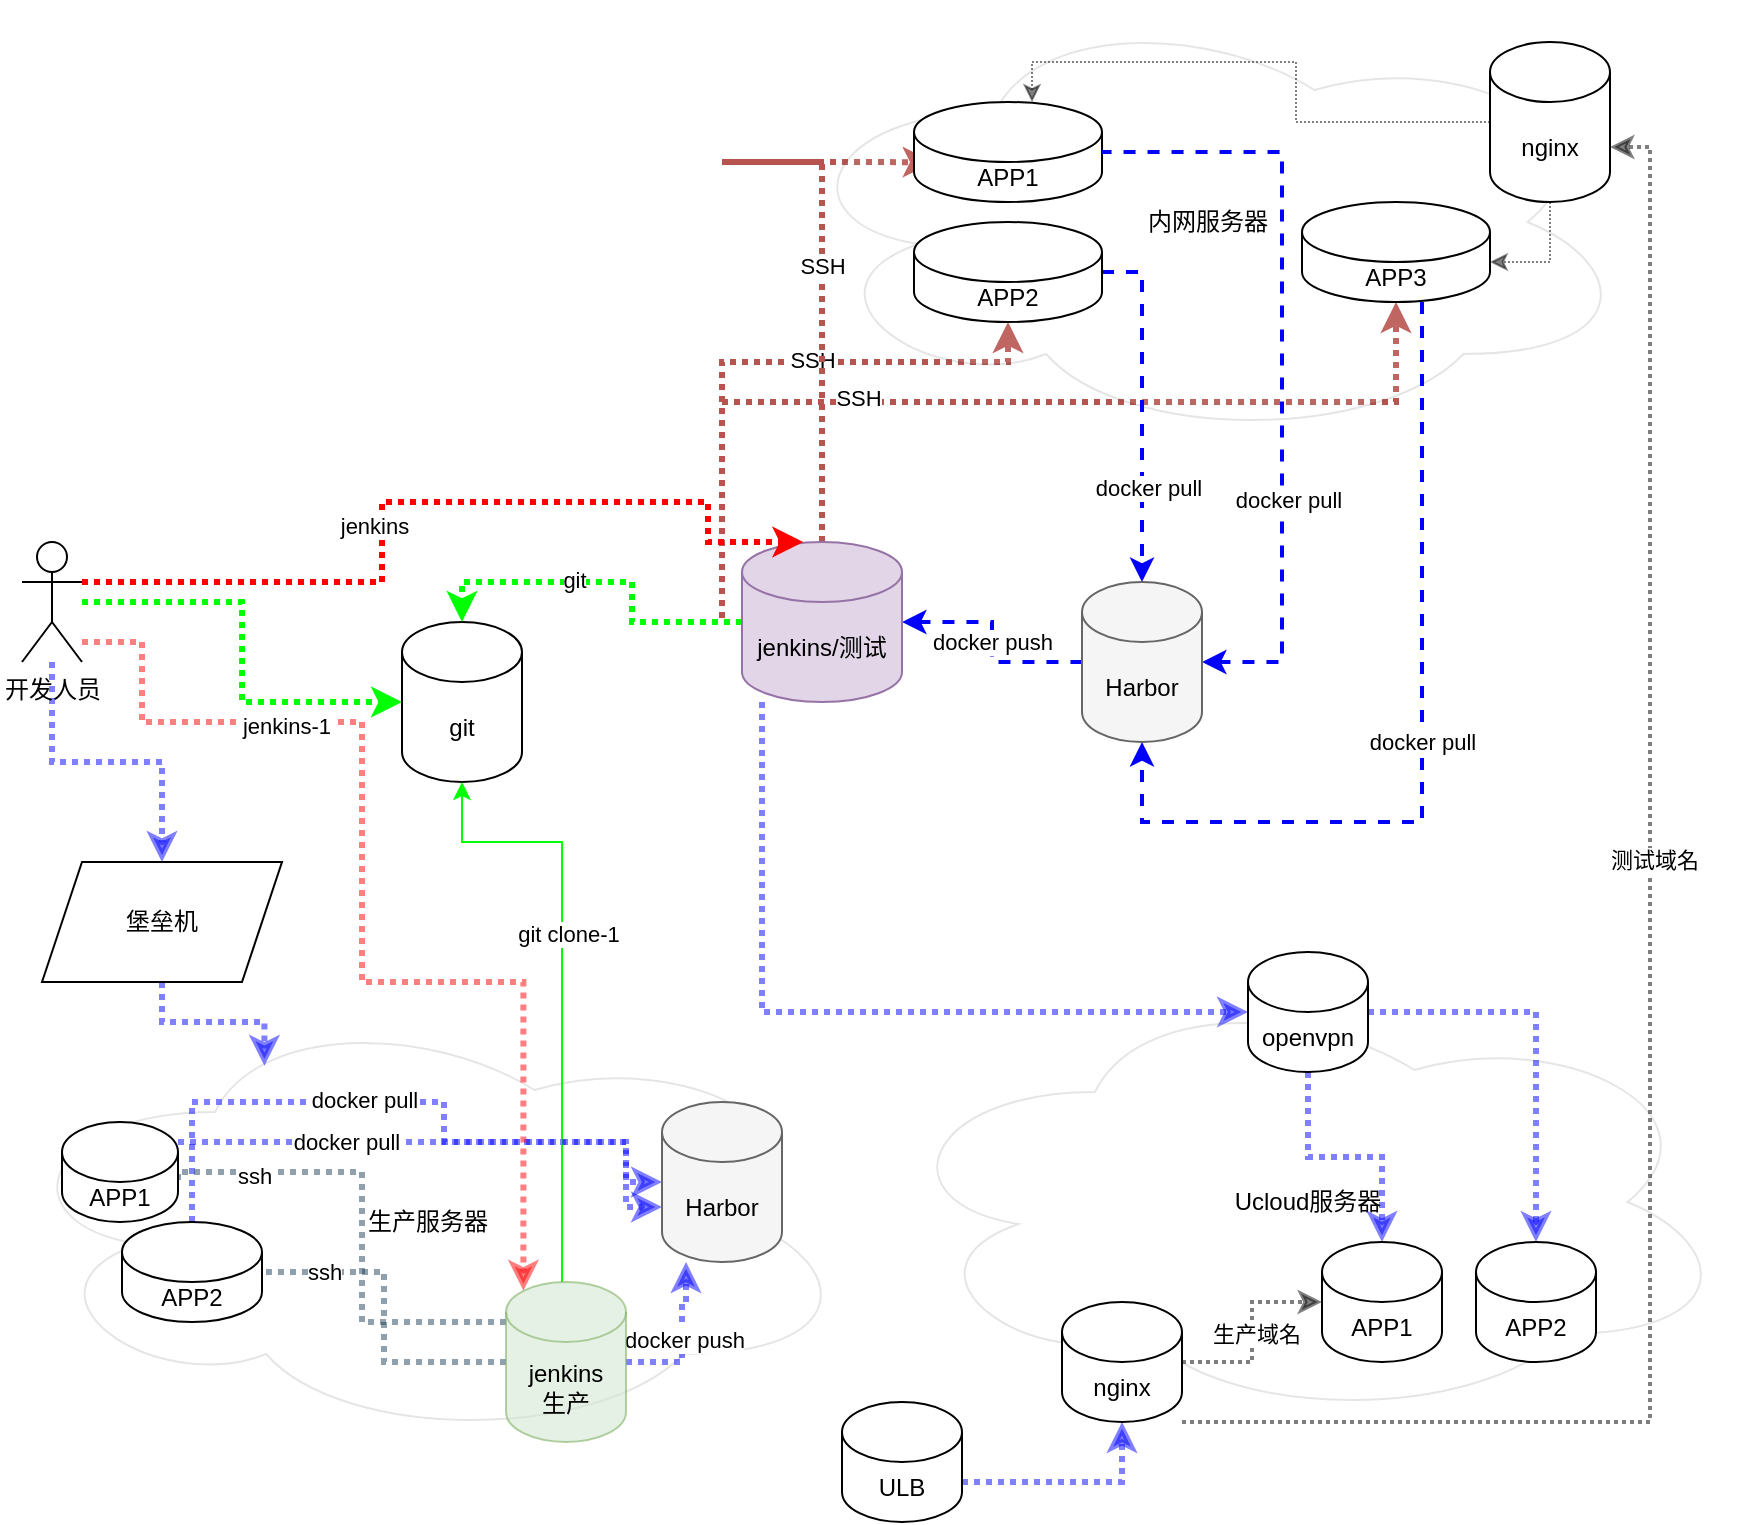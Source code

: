 <mxfile version="20.8.0" type="github">
  <diagram id="ICizXME9RvzmdU9xPk0K" name="第 1 页">
    <mxGraphModel dx="954" dy="591" grid="1" gridSize="10" guides="1" tooltips="1" connect="1" arrows="1" fold="1" page="1" pageScale="1" pageWidth="827" pageHeight="1169" math="0" shadow="0">
      <root>
        <mxCell id="0" />
        <mxCell id="1" parent="0" />
        <mxCell id="xqhbJTyEdV5DclTAbFlW-1" value="生产服务器" style="ellipse;shape=cloud;whiteSpace=wrap;html=1;opacity=10;" vertex="1" parent="1">
          <mxGeometry x="30" y="550" width="426" height="220" as="geometry" />
        </mxCell>
        <mxCell id="xqhbJTyEdV5DclTAbFlW-3" style="edgeStyle=orthogonalEdgeStyle;shape=connector;rounded=0;orthogonalLoop=1;jettySize=auto;html=1;entryX=0.5;entryY=0;entryDx=0;entryDy=0;dashed=1;dashPattern=1 1;labelBackgroundColor=default;strokeColor=#0000FF;strokeWidth=3;fontFamily=Helvetica;fontSize=11;fontColor=default;startArrow=none;startFill=0;endArrow=classic;endFill=1;opacity=50;" edge="1" parent="1" source="xqhbJTyEdV5DclTAbFlW-4" target="xqhbJTyEdV5DclTAbFlW-8">
          <mxGeometry relative="1" as="geometry" />
        </mxCell>
        <mxCell id="xqhbJTyEdV5DclTAbFlW-81" style="edgeStyle=orthogonalEdgeStyle;rounded=0;orthogonalLoop=1;jettySize=auto;html=1;entryX=0;entryY=0.5;entryDx=0;entryDy=0;entryPerimeter=0;strokeColor=#00FF00;dashed=1;dashPattern=1 1;strokeWidth=3;startArrow=none;startFill=0;endFill=1;" edge="1" parent="1" source="xqhbJTyEdV5DclTAbFlW-4" target="xqhbJTyEdV5DclTAbFlW-6">
          <mxGeometry relative="1" as="geometry" />
        </mxCell>
        <mxCell id="xqhbJTyEdV5DclTAbFlW-4" value="开发人员" style="shape=umlActor;verticalLabelPosition=bottom;verticalAlign=top;html=1;outlineConnect=0;" vertex="1" parent="1">
          <mxGeometry x="40" y="320" width="30" height="60" as="geometry" />
        </mxCell>
        <mxCell id="xqhbJTyEdV5DclTAbFlW-6" value="git" style="shape=cylinder3;whiteSpace=wrap;html=1;boundedLbl=1;backgroundOutline=1;size=15;" vertex="1" parent="1">
          <mxGeometry x="230" y="360" width="60" height="80" as="geometry" />
        </mxCell>
        <mxCell id="xqhbJTyEdV5DclTAbFlW-7" style="edgeStyle=orthogonalEdgeStyle;rounded=0;orthogonalLoop=1;jettySize=auto;html=1;entryX=0.308;entryY=0.145;entryDx=0;entryDy=0;entryPerimeter=0;dashed=1;dashPattern=1 1;strokeColor=#0000FF;strokeWidth=3;startArrow=none;startFill=0;endArrow=classic;endFill=1;opacity=50;" edge="1" parent="1" source="xqhbJTyEdV5DclTAbFlW-8" target="xqhbJTyEdV5DclTAbFlW-1">
          <mxGeometry relative="1" as="geometry" />
        </mxCell>
        <mxCell id="xqhbJTyEdV5DclTAbFlW-8" value="堡垒机" style="shape=parallelogram;perimeter=parallelogramPerimeter;whiteSpace=wrap;html=1;fixedSize=1;" vertex="1" parent="1">
          <mxGeometry x="50" y="480" width="120" height="60" as="geometry" />
        </mxCell>
        <mxCell id="xqhbJTyEdV5DclTAbFlW-9" style="edgeStyle=orthogonalEdgeStyle;rounded=0;orthogonalLoop=1;jettySize=auto;html=1;entryX=0.5;entryY=1;entryDx=0;entryDy=0;entryPerimeter=0;endArrow=classic;endFill=1;dashed=1;dashPattern=1 1;fillColor=#f8cecc;strokeColor=#b85450;strokeWidth=3;" edge="1" parent="1" source="xqhbJTyEdV5DclTAbFlW-22" target="xqhbJTyEdV5DclTAbFlW-52">
          <mxGeometry relative="1" as="geometry">
            <Array as="points">
              <mxPoint x="390" y="230" />
              <mxPoint x="533" y="230" />
            </Array>
          </mxGeometry>
        </mxCell>
        <mxCell id="xqhbJTyEdV5DclTAbFlW-10" value="SSH" style="edgeLabel;html=1;align=center;verticalAlign=middle;resizable=0;points=[];" vertex="1" connectable="0" parent="xqhbJTyEdV5DclTAbFlW-9">
          <mxGeometry x="0.217" y="1" relative="1" as="geometry">
            <mxPoint as="offset" />
          </mxGeometry>
        </mxCell>
        <mxCell id="xqhbJTyEdV5DclTAbFlW-11" style="edgeStyle=orthogonalEdgeStyle;rounded=0;orthogonalLoop=1;jettySize=auto;html=1;entryX=0.178;entryY=0.364;entryDx=0;entryDy=0;entryPerimeter=0;endArrow=classic;endFill=1;dashed=1;dashPattern=1 1;fillColor=#f8cecc;strokeColor=#b85450;strokeWidth=3;" edge="1" parent="1" source="xqhbJTyEdV5DclTAbFlW-22" target="xqhbJTyEdV5DclTAbFlW-34">
          <mxGeometry relative="1" as="geometry">
            <Array as="points">
              <mxPoint x="390" y="130" />
              <mxPoint x="490" y="130" />
            </Array>
          </mxGeometry>
        </mxCell>
        <mxCell id="xqhbJTyEdV5DclTAbFlW-12" value="SSH" style="edgeLabel;html=1;align=center;verticalAlign=middle;resizable=0;points=[];" vertex="1" connectable="0" parent="xqhbJTyEdV5DclTAbFlW-11">
          <mxGeometry x="-0.202" relative="1" as="geometry">
            <mxPoint as="offset" />
          </mxGeometry>
        </mxCell>
        <mxCell id="xqhbJTyEdV5DclTAbFlW-13" style="edgeStyle=orthogonalEdgeStyle;rounded=0;orthogonalLoop=1;jettySize=auto;html=1;entryX=0.5;entryY=1;entryDx=0;entryDy=0;entryPerimeter=0;endArrow=classic;endFill=1;dashed=1;dashPattern=1 1;fillColor=#f8cecc;strokeColor=#b85450;strokeWidth=3;" edge="1" parent="1" source="xqhbJTyEdV5DclTAbFlW-22" target="xqhbJTyEdV5DclTAbFlW-54">
          <mxGeometry relative="1" as="geometry">
            <Array as="points">
              <mxPoint x="390" y="250" />
              <mxPoint x="727" y="250" />
            </Array>
          </mxGeometry>
        </mxCell>
        <mxCell id="xqhbJTyEdV5DclTAbFlW-14" value="SSH" style="edgeLabel;html=1;align=center;verticalAlign=middle;resizable=0;points=[];" vertex="1" connectable="0" parent="xqhbJTyEdV5DclTAbFlW-13">
          <mxGeometry x="-0.259" y="2" relative="1" as="geometry">
            <mxPoint as="offset" />
          </mxGeometry>
        </mxCell>
        <mxCell id="xqhbJTyEdV5DclTAbFlW-21" style="edgeStyle=orthogonalEdgeStyle;shape=connector;rounded=0;orthogonalLoop=1;jettySize=auto;html=1;entryX=0;entryY=0.5;entryDx=0;entryDy=0;entryPerimeter=0;dashed=1;dashPattern=1 1;labelBackgroundColor=default;strokeColor=#0000FF;strokeWidth=3;fontFamily=Helvetica;fontSize=11;fontColor=default;startArrow=none;startFill=0;endArrow=classic;endFill=1;opacity=50;" edge="1" parent="1" source="xqhbJTyEdV5DclTAbFlW-22" target="xqhbJTyEdV5DclTAbFlW-45">
          <mxGeometry relative="1" as="geometry">
            <Array as="points">
              <mxPoint x="410" y="555" />
            </Array>
          </mxGeometry>
        </mxCell>
        <mxCell id="xqhbJTyEdV5DclTAbFlW-79" style="edgeStyle=orthogonalEdgeStyle;rounded=0;orthogonalLoop=1;jettySize=auto;html=1;entryX=0.5;entryY=0;entryDx=0;entryDy=0;entryPerimeter=0;strokeColor=#00FF00;dashed=1;dashPattern=1 1;strokeWidth=3;startArrow=none;startFill=0;endFill=1;" edge="1" parent="1" source="xqhbJTyEdV5DclTAbFlW-22" target="xqhbJTyEdV5DclTAbFlW-6">
          <mxGeometry relative="1" as="geometry" />
        </mxCell>
        <mxCell id="xqhbJTyEdV5DclTAbFlW-80" value="git" style="edgeLabel;html=1;align=center;verticalAlign=middle;resizable=0;points=[];" vertex="1" connectable="0" parent="xqhbJTyEdV5DclTAbFlW-79">
          <mxGeometry x="0.154" y="-1" relative="1" as="geometry">
            <mxPoint as="offset" />
          </mxGeometry>
        </mxCell>
        <mxCell id="xqhbJTyEdV5DclTAbFlW-82" value="docker push" style="edgeStyle=orthogonalEdgeStyle;rounded=0;orthogonalLoop=1;jettySize=auto;html=1;endArrow=none;strokeColor=#0000FF;endFill=0;dashed=1;strokeWidth=2;startArrow=classic;startFill=1;" edge="1" parent="1" source="xqhbJTyEdV5DclTAbFlW-22" target="xqhbJTyEdV5DclTAbFlW-58">
          <mxGeometry relative="1" as="geometry" />
        </mxCell>
        <mxCell id="xqhbJTyEdV5DclTAbFlW-22" value="jenkins/测试" style="shape=cylinder3;whiteSpace=wrap;html=1;boundedLbl=1;backgroundOutline=1;size=15;fillColor=#e1d5e7;strokeColor=#9673a6;" vertex="1" parent="1">
          <mxGeometry x="400" y="320" width="80" height="80" as="geometry" />
        </mxCell>
        <mxCell id="xqhbJTyEdV5DclTAbFlW-73" style="edgeStyle=orthogonalEdgeStyle;rounded=0;orthogonalLoop=1;jettySize=auto;html=1;entryX=0;entryY=0;entryDx=0;entryDy=52.5;entryPerimeter=0;strokeColor=#0000FF;dashed=1;dashPattern=1 1;strokeWidth=3;startArrow=none;startFill=0;endFill=1;opacity=50;" edge="1" parent="1" source="xqhbJTyEdV5DclTAbFlW-25" target="xqhbJTyEdV5DclTAbFlW-71">
          <mxGeometry relative="1" as="geometry">
            <Array as="points">
              <mxPoint x="125" y="600" />
              <mxPoint x="251" y="600" />
              <mxPoint x="251" y="620" />
              <mxPoint x="342" y="620" />
            </Array>
          </mxGeometry>
        </mxCell>
        <mxCell id="xqhbJTyEdV5DclTAbFlW-77" value="docker pull" style="edgeLabel;html=1;align=center;verticalAlign=middle;resizable=0;points=[];" vertex="1" connectable="0" parent="xqhbJTyEdV5DclTAbFlW-73">
          <mxGeometry x="-0.162" y="1" relative="1" as="geometry">
            <mxPoint as="offset" />
          </mxGeometry>
        </mxCell>
        <mxCell id="xqhbJTyEdV5DclTAbFlW-25" value="APP2" style="shape=cylinder3;whiteSpace=wrap;html=1;boundedLbl=1;backgroundOutline=1;size=15;" vertex="1" parent="1">
          <mxGeometry x="90" y="660" width="70" height="50" as="geometry" />
        </mxCell>
        <mxCell id="xqhbJTyEdV5DclTAbFlW-27" style="edgeStyle=orthogonalEdgeStyle;rounded=0;orthogonalLoop=1;jettySize=auto;html=1;strokeColor=#00FF00;entryX=0.5;entryY=1;entryDx=0;entryDy=0;entryPerimeter=0;" edge="1" parent="1" source="xqhbJTyEdV5DclTAbFlW-33" target="xqhbJTyEdV5DclTAbFlW-6">
          <mxGeometry relative="1" as="geometry">
            <mxPoint x="310" y="460" as="targetPoint" />
            <Array as="points">
              <mxPoint x="310" y="470" />
              <mxPoint x="260" y="470" />
            </Array>
          </mxGeometry>
        </mxCell>
        <mxCell id="xqhbJTyEdV5DclTAbFlW-28" value="git clone-1" style="edgeLabel;html=1;align=center;verticalAlign=middle;resizable=0;points=[];" vertex="1" connectable="0" parent="xqhbJTyEdV5DclTAbFlW-27">
          <mxGeometry x="0.16" y="1" relative="1" as="geometry">
            <mxPoint x="4" as="offset" />
          </mxGeometry>
        </mxCell>
        <mxCell id="xqhbJTyEdV5DclTAbFlW-29" style="edgeStyle=orthogonalEdgeStyle;rounded=0;orthogonalLoop=1;jettySize=auto;html=1;dashed=1;dashPattern=1 1;strokeColor=#23445d;strokeWidth=3;startArrow=none;startFill=0;endArrow=none;endFill=0;fillColor=#bac8d3;opacity=50;" edge="1" parent="1" source="xqhbJTyEdV5DclTAbFlW-33" target="xqhbJTyEdV5DclTAbFlW-25">
          <mxGeometry relative="1" as="geometry" />
        </mxCell>
        <mxCell id="xqhbJTyEdV5DclTAbFlW-30" value="ssh" style="edgeLabel;html=1;align=center;verticalAlign=middle;resizable=0;points=[];" vertex="1" connectable="0" parent="xqhbJTyEdV5DclTAbFlW-29">
          <mxGeometry x="0.632" relative="1" as="geometry">
            <mxPoint as="offset" />
          </mxGeometry>
        </mxCell>
        <mxCell id="xqhbJTyEdV5DclTAbFlW-31" style="edgeStyle=orthogonalEdgeStyle;rounded=0;orthogonalLoop=1;jettySize=auto;html=1;entryX=1;entryY=0;entryDx=0;entryDy=30;entryPerimeter=0;dashed=1;dashPattern=1 1;strokeColor=#23445d;strokeWidth=3;startArrow=none;startFill=0;endArrow=none;endFill=0;fillColor=#bac8d3;opacity=50;" edge="1" parent="1" source="xqhbJTyEdV5DclTAbFlW-33" target="xqhbJTyEdV5DclTAbFlW-48">
          <mxGeometry relative="1" as="geometry">
            <Array as="points">
              <mxPoint x="210" y="710" />
              <mxPoint x="210" y="635" />
            </Array>
          </mxGeometry>
        </mxCell>
        <mxCell id="xqhbJTyEdV5DclTAbFlW-32" value="ssh" style="edgeLabel;html=1;align=center;verticalAlign=middle;resizable=0;points=[];" vertex="1" connectable="0" parent="xqhbJTyEdV5DclTAbFlW-31">
          <mxGeometry x="0.65" y="2" relative="1" as="geometry">
            <mxPoint as="offset" />
          </mxGeometry>
        </mxCell>
        <mxCell id="xqhbJTyEdV5DclTAbFlW-75" style="edgeStyle=orthogonalEdgeStyle;rounded=0;orthogonalLoop=1;jettySize=auto;html=1;strokeColor=#0000FF;dashed=1;dashPattern=1 1;strokeWidth=3;startArrow=none;startFill=0;endFill=1;opacity=50;" edge="1" parent="1" source="xqhbJTyEdV5DclTAbFlW-33" target="xqhbJTyEdV5DclTAbFlW-71">
          <mxGeometry relative="1" as="geometry">
            <Array as="points">
              <mxPoint x="370" y="730" />
              <mxPoint x="370" y="700" />
              <mxPoint x="372" y="700" />
            </Array>
          </mxGeometry>
        </mxCell>
        <mxCell id="xqhbJTyEdV5DclTAbFlW-76" value="docker push" style="edgeLabel;html=1;align=center;verticalAlign=middle;resizable=0;points=[];" vertex="1" connectable="0" parent="xqhbJTyEdV5DclTAbFlW-75">
          <mxGeometry x="-0.025" y="-1" relative="1" as="geometry">
            <mxPoint as="offset" />
          </mxGeometry>
        </mxCell>
        <mxCell id="xqhbJTyEdV5DclTAbFlW-33" value="jenkins&lt;br&gt;生产" style="shape=cylinder3;whiteSpace=wrap;html=1;boundedLbl=1;backgroundOutline=1;size=15;fillColor=#d5e8d4;strokeColor=#82b366;opacity=60;" vertex="1" parent="1">
          <mxGeometry x="282" y="690" width="60" height="80" as="geometry" />
        </mxCell>
        <mxCell id="xqhbJTyEdV5DclTAbFlW-34" value="内网服务器" style="ellipse;shape=cloud;whiteSpace=wrap;html=1;opacity=10;" vertex="1" parent="1">
          <mxGeometry x="420" y="50" width="426" height="220" as="geometry" />
        </mxCell>
        <mxCell id="xqhbJTyEdV5DclTAbFlW-35" value="Ucloud服务器" style="ellipse;shape=cloud;whiteSpace=wrap;html=1;opacity=10;" vertex="1" parent="1">
          <mxGeometry x="470" y="540" width="426" height="220" as="geometry" />
        </mxCell>
        <mxCell id="xqhbJTyEdV5DclTAbFlW-36" style="edgeStyle=orthogonalEdgeStyle;rounded=0;orthogonalLoop=1;jettySize=auto;html=1;entryX=1;entryY=0;entryDx=0;entryDy=52.5;entryPerimeter=0;dashed=1;dashPattern=1 1;strokeColor=#000000;strokeWidth=2;startArrow=none;startFill=0;endArrow=classic;endFill=1;opacity=50;" edge="1" parent="1" source="xqhbJTyEdV5DclTAbFlW-40" target="xqhbJTyEdV5DclTAbFlW-70">
          <mxGeometry relative="1" as="geometry">
            <Array as="points">
              <mxPoint x="620" y="760" />
              <mxPoint x="854" y="760" />
              <mxPoint x="854" y="123" />
            </Array>
          </mxGeometry>
        </mxCell>
        <mxCell id="xqhbJTyEdV5DclTAbFlW-37" value="测试域名" style="edgeLabel;html=1;align=center;verticalAlign=middle;resizable=0;points=[];fontSize=11;fontFamily=Helvetica;fontColor=default;" vertex="1" connectable="0" parent="xqhbJTyEdV5DclTAbFlW-36">
          <mxGeometry x="0.155" y="-2" relative="1" as="geometry">
            <mxPoint as="offset" />
          </mxGeometry>
        </mxCell>
        <mxCell id="xqhbJTyEdV5DclTAbFlW-38" style="edgeStyle=orthogonalEdgeStyle;rounded=0;orthogonalLoop=1;jettySize=auto;html=1;dashed=1;dashPattern=1 1;strokeColor=#000000;strokeWidth=2;startArrow=none;startFill=0;endArrow=classic;endFill=1;opacity=50;" edge="1" parent="1" source="xqhbJTyEdV5DclTAbFlW-40" target="xqhbJTyEdV5DclTAbFlW-66">
          <mxGeometry relative="1" as="geometry" />
        </mxCell>
        <mxCell id="xqhbJTyEdV5DclTAbFlW-39" value="生产域名" style="edgeLabel;html=1;align=center;verticalAlign=middle;resizable=0;points=[];fontSize=11;fontFamily=Helvetica;fontColor=default;" vertex="1" connectable="0" parent="xqhbJTyEdV5DclTAbFlW-38">
          <mxGeometry x="-0.4" y="-1" relative="1" as="geometry">
            <mxPoint x="7" y="-15" as="offset" />
          </mxGeometry>
        </mxCell>
        <mxCell id="xqhbJTyEdV5DclTAbFlW-40" value="nginx" style="shape=cylinder3;whiteSpace=wrap;html=1;boundedLbl=1;backgroundOutline=1;size=15;" vertex="1" parent="1">
          <mxGeometry x="560" y="700" width="60" height="60" as="geometry" />
        </mxCell>
        <mxCell id="xqhbJTyEdV5DclTAbFlW-41" style="edgeStyle=orthogonalEdgeStyle;rounded=0;orthogonalLoop=1;jettySize=auto;html=1;dashed=1;dashPattern=1 1;strokeColor=#0000FF;strokeWidth=3;startArrow=none;startFill=0;endArrow=classic;endFill=1;opacity=50;" edge="1" parent="1" source="xqhbJTyEdV5DclTAbFlW-42" target="xqhbJTyEdV5DclTAbFlW-40">
          <mxGeometry relative="1" as="geometry">
            <Array as="points">
              <mxPoint x="590" y="790" />
            </Array>
          </mxGeometry>
        </mxCell>
        <mxCell id="xqhbJTyEdV5DclTAbFlW-42" value="ULB" style="shape=cylinder3;whiteSpace=wrap;html=1;boundedLbl=1;backgroundOutline=1;size=15;" vertex="1" parent="1">
          <mxGeometry x="450" y="750" width="60" height="60" as="geometry" />
        </mxCell>
        <mxCell id="xqhbJTyEdV5DclTAbFlW-43" style="edgeStyle=orthogonalEdgeStyle;rounded=0;orthogonalLoop=1;jettySize=auto;html=1;dashed=1;dashPattern=1 1;strokeColor=#0000FF;strokeWidth=3;startArrow=none;startFill=0;endArrow=classic;endFill=1;opacity=50;" edge="1" parent="1" source="xqhbJTyEdV5DclTAbFlW-45" target="xqhbJTyEdV5DclTAbFlW-66">
          <mxGeometry relative="1" as="geometry" />
        </mxCell>
        <mxCell id="xqhbJTyEdV5DclTAbFlW-44" style="edgeStyle=orthogonalEdgeStyle;rounded=0;orthogonalLoop=1;jettySize=auto;html=1;dashed=1;dashPattern=1 1;strokeColor=#0000FF;strokeWidth=3;startArrow=none;startFill=0;endArrow=classic;endFill=1;opacity=50;" edge="1" parent="1" source="xqhbJTyEdV5DclTAbFlW-45" target="xqhbJTyEdV5DclTAbFlW-67">
          <mxGeometry relative="1" as="geometry" />
        </mxCell>
        <mxCell id="xqhbJTyEdV5DclTAbFlW-45" value="openvpn" style="shape=cylinder3;whiteSpace=wrap;html=1;boundedLbl=1;backgroundOutline=1;size=15;" vertex="1" parent="1">
          <mxGeometry x="653" y="525" width="60" height="60" as="geometry" />
        </mxCell>
        <mxCell id="xqhbJTyEdV5DclTAbFlW-72" style="edgeStyle=orthogonalEdgeStyle;rounded=0;orthogonalLoop=1;jettySize=auto;html=1;entryX=0;entryY=0.5;entryDx=0;entryDy=0;entryPerimeter=0;strokeColor=#0000FF;dashed=1;dashPattern=1 1;strokeWidth=3;startArrow=none;startFill=0;endFill=1;opacity=50;" edge="1" parent="1" source="xqhbJTyEdV5DclTAbFlW-48" target="xqhbJTyEdV5DclTAbFlW-71">
          <mxGeometry relative="1" as="geometry">
            <Array as="points">
              <mxPoint x="342" y="620" />
            </Array>
          </mxGeometry>
        </mxCell>
        <mxCell id="xqhbJTyEdV5DclTAbFlW-78" value="docker pull" style="edgeLabel;html=1;align=center;verticalAlign=middle;resizable=0;points=[];" vertex="1" connectable="0" parent="xqhbJTyEdV5DclTAbFlW-72">
          <mxGeometry x="-0.364" relative="1" as="geometry">
            <mxPoint as="offset" />
          </mxGeometry>
        </mxCell>
        <mxCell id="xqhbJTyEdV5DclTAbFlW-48" value="APP1" style="shape=cylinder3;whiteSpace=wrap;html=1;boundedLbl=1;backgroundOutline=1;size=15;" vertex="1" parent="1">
          <mxGeometry x="60" y="610" width="58" height="50" as="geometry" />
        </mxCell>
        <mxCell id="xqhbJTyEdV5DclTAbFlW-49" value="APP1" style="shape=cylinder3;whiteSpace=wrap;html=1;boundedLbl=1;backgroundOutline=1;size=15;" vertex="1" parent="1">
          <mxGeometry x="486" y="100" width="94" height="50" as="geometry" />
        </mxCell>
        <mxCell id="xqhbJTyEdV5DclTAbFlW-50" style="edgeStyle=orthogonalEdgeStyle;rounded=0;orthogonalLoop=1;jettySize=auto;html=1;endArrow=classic;endFill=1;entryX=0.5;entryY=0;entryDx=0;entryDy=0;entryPerimeter=0;dashed=1;strokeWidth=2;strokeColor=#0000FF;startArrow=none;startFill=0;" edge="1" parent="1" source="xqhbJTyEdV5DclTAbFlW-52" target="xqhbJTyEdV5DclTAbFlW-58">
          <mxGeometry relative="1" as="geometry">
            <mxPoint x="600" y="290" as="targetPoint" />
            <Array as="points">
              <mxPoint x="600" y="185" />
              <mxPoint x="600" y="330" />
            </Array>
          </mxGeometry>
        </mxCell>
        <mxCell id="xqhbJTyEdV5DclTAbFlW-51" value="docker pull" style="edgeLabel;html=1;align=center;verticalAlign=middle;resizable=0;points=[];" vertex="1" connectable="0" parent="xqhbJTyEdV5DclTAbFlW-50">
          <mxGeometry x="0.463" y="3" relative="1" as="geometry">
            <mxPoint as="offset" />
          </mxGeometry>
        </mxCell>
        <mxCell id="xqhbJTyEdV5DclTAbFlW-52" value="APP2" style="shape=cylinder3;whiteSpace=wrap;html=1;boundedLbl=1;backgroundOutline=1;size=15;" vertex="1" parent="1">
          <mxGeometry x="486" y="160" width="94" height="50" as="geometry" />
        </mxCell>
        <mxCell id="xqhbJTyEdV5DclTAbFlW-53" value="docker pull" style="edgeStyle=orthogonalEdgeStyle;rounded=0;orthogonalLoop=1;jettySize=auto;html=1;endArrow=classic;endFill=1;dashed=1;strokeWidth=2;strokeColor=#0000FF;startArrow=none;startFill=0;entryX=0.5;entryY=1;entryDx=0;entryDy=0;entryPerimeter=0;" edge="1" parent="1" source="xqhbJTyEdV5DclTAbFlW-54" target="xqhbJTyEdV5DclTAbFlW-58">
          <mxGeometry relative="1" as="geometry">
            <mxPoint x="640" y="410" as="targetPoint" />
            <Array as="points">
              <mxPoint x="740" y="460" />
              <mxPoint x="600" y="460" />
            </Array>
          </mxGeometry>
        </mxCell>
        <mxCell id="xqhbJTyEdV5DclTAbFlW-54" value="APP3" style="shape=cylinder3;whiteSpace=wrap;html=1;boundedLbl=1;backgroundOutline=1;size=15;" vertex="1" parent="1">
          <mxGeometry x="680" y="150" width="94" height="50" as="geometry" />
        </mxCell>
        <mxCell id="xqhbJTyEdV5DclTAbFlW-55" style="edgeStyle=orthogonalEdgeStyle;rounded=0;orthogonalLoop=1;jettySize=auto;html=1;entryX=1;entryY=0.5;entryDx=0;entryDy=0;entryPerimeter=0;endArrow=none;endFill=0;dashed=1;strokeWidth=2;strokeColor=#0000FF;startArrow=classic;startFill=1;" edge="1" parent="1" source="xqhbJTyEdV5DclTAbFlW-58" target="xqhbJTyEdV5DclTAbFlW-49">
          <mxGeometry relative="1" as="geometry">
            <Array as="points">
              <mxPoint x="670" y="380" />
              <mxPoint x="670" y="125" />
            </Array>
          </mxGeometry>
        </mxCell>
        <mxCell id="xqhbJTyEdV5DclTAbFlW-56" value="docker pull" style="edgeLabel;html=1;align=center;verticalAlign=middle;resizable=0;points=[];" vertex="1" connectable="0" parent="xqhbJTyEdV5DclTAbFlW-55">
          <mxGeometry x="-0.371" y="-3" relative="1" as="geometry">
            <mxPoint as="offset" />
          </mxGeometry>
        </mxCell>
        <mxCell id="xqhbJTyEdV5DclTAbFlW-58" value="&lt;span style=&quot;color: rgb(0, 0, 0);&quot;&gt;Harbor&lt;/span&gt;" style="shape=cylinder3;whiteSpace=wrap;html=1;boundedLbl=1;backgroundOutline=1;size=15;fillColor=#f5f5f5;fontColor=#333333;strokeColor=#666666;" vertex="1" parent="1">
          <mxGeometry x="570" y="340" width="60" height="80" as="geometry" />
        </mxCell>
        <mxCell id="xqhbJTyEdV5DclTAbFlW-61" value="" style="edgeStyle=orthogonalEdgeStyle;rounded=0;orthogonalLoop=1;jettySize=auto;html=1;dashed=1;dashPattern=1 1;strokeColor=#FF0000;strokeWidth=3;startArrow=none;startFill=0;endArrow=classic;endFill=1;entryX=0.383;entryY=0;entryDx=0;entryDy=0;entryPerimeter=0;exitX=1;exitY=0.333;exitDx=0;exitDy=0;exitPerimeter=0;" edge="1" parent="1" source="xqhbJTyEdV5DclTAbFlW-4" target="xqhbJTyEdV5DclTAbFlW-22">
          <mxGeometry relative="1" as="geometry">
            <Array as="points">
              <mxPoint x="220" y="340" />
              <mxPoint x="220" y="300" />
              <mxPoint x="383" y="300" />
            </Array>
            <mxPoint x="220" y="310" as="sourcePoint" />
          </mxGeometry>
        </mxCell>
        <mxCell id="xqhbJTyEdV5DclTAbFlW-62" value="jenkins" style="edgeLabel;html=1;align=center;verticalAlign=middle;resizable=0;points=[];" vertex="1" connectable="0" parent="xqhbJTyEdV5DclTAbFlW-61">
          <mxGeometry x="-0.153" y="4" relative="1" as="geometry">
            <mxPoint as="offset" />
          </mxGeometry>
        </mxCell>
        <mxCell id="xqhbJTyEdV5DclTAbFlW-63" style="edgeStyle=orthogonalEdgeStyle;shape=connector;rounded=0;orthogonalLoop=1;jettySize=auto;html=1;entryX=0.145;entryY=0;entryDx=0;entryDy=4.35;entryPerimeter=0;dashed=1;dashPattern=1 1;labelBackgroundColor=default;strokeColor=#FF0000;strokeWidth=3;fontFamily=Helvetica;fontSize=11;fontColor=default;startArrow=none;startFill=0;endArrow=classic;endFill=1;opacity=50;" edge="1" parent="1" source="xqhbJTyEdV5DclTAbFlW-4" target="xqhbJTyEdV5DclTAbFlW-33">
          <mxGeometry relative="1" as="geometry">
            <Array as="points">
              <mxPoint x="100" y="370" />
              <mxPoint x="100" y="410" />
              <mxPoint x="210" y="410" />
              <mxPoint x="210" y="540" />
              <mxPoint x="291" y="540" />
            </Array>
            <mxPoint x="210" y="390" as="sourcePoint" />
          </mxGeometry>
        </mxCell>
        <mxCell id="xqhbJTyEdV5DclTAbFlW-64" value="jenkins-1" style="edgeLabel;html=1;align=center;verticalAlign=middle;resizable=0;points=[];fontSize=11;fontFamily=Helvetica;fontColor=default;" vertex="1" connectable="0" parent="xqhbJTyEdV5DclTAbFlW-63">
          <mxGeometry x="-0.481" y="-2" relative="1" as="geometry">
            <mxPoint as="offset" />
          </mxGeometry>
        </mxCell>
        <mxCell id="xqhbJTyEdV5DclTAbFlW-66" value="APP1" style="shape=cylinder3;whiteSpace=wrap;html=1;boundedLbl=1;backgroundOutline=1;size=15;" vertex="1" parent="1">
          <mxGeometry x="690" y="670" width="60" height="60" as="geometry" />
        </mxCell>
        <mxCell id="xqhbJTyEdV5DclTAbFlW-67" value="APP2" style="shape=cylinder3;whiteSpace=wrap;html=1;boundedLbl=1;backgroundOutline=1;size=15;" vertex="1" parent="1">
          <mxGeometry x="767" y="670" width="60" height="60" as="geometry" />
        </mxCell>
        <mxCell id="xqhbJTyEdV5DclTAbFlW-68" style="edgeStyle=orthogonalEdgeStyle;shape=connector;rounded=0;orthogonalLoop=1;jettySize=auto;html=1;entryX=0.628;entryY=0;entryDx=0;entryDy=0;entryPerimeter=0;dashed=1;dashPattern=1 1;labelBackgroundColor=default;strokeColor=#000000;strokeWidth=1;fontFamily=Helvetica;fontSize=11;fontColor=default;startArrow=none;startFill=0;endArrow=classic;endFill=1;opacity=50;" edge="1" parent="1" source="xqhbJTyEdV5DclTAbFlW-70" target="xqhbJTyEdV5DclTAbFlW-49">
          <mxGeometry relative="1" as="geometry" />
        </mxCell>
        <mxCell id="xqhbJTyEdV5DclTAbFlW-69" style="edgeStyle=orthogonalEdgeStyle;shape=connector;rounded=0;orthogonalLoop=1;jettySize=auto;html=1;entryX=1;entryY=0;entryDx=0;entryDy=30;entryPerimeter=0;dashed=1;dashPattern=1 1;labelBackgroundColor=default;strokeColor=#000000;strokeWidth=1;fontFamily=Helvetica;fontSize=11;fontColor=default;startArrow=none;startFill=0;endArrow=classic;endFill=1;opacity=50;" edge="1" parent="1" source="xqhbJTyEdV5DclTAbFlW-70" target="xqhbJTyEdV5DclTAbFlW-54">
          <mxGeometry relative="1" as="geometry" />
        </mxCell>
        <mxCell id="xqhbJTyEdV5DclTAbFlW-70" value="nginx" style="shape=cylinder3;whiteSpace=wrap;html=1;boundedLbl=1;backgroundOutline=1;size=15;fillColor=default;fontColor=default;strokeColor=default;" vertex="1" parent="1">
          <mxGeometry x="774" y="70" width="60" height="80" as="geometry" />
        </mxCell>
        <mxCell id="xqhbJTyEdV5DclTAbFlW-71" value="&lt;span style=&quot;color: rgb(0, 0, 0);&quot;&gt;Harbor&lt;/span&gt;" style="shape=cylinder3;whiteSpace=wrap;html=1;boundedLbl=1;backgroundOutline=1;size=15;fillColor=#f5f5f5;fontColor=#333333;strokeColor=#666666;" vertex="1" parent="1">
          <mxGeometry x="360" y="600" width="60" height="80" as="geometry" />
        </mxCell>
      </root>
    </mxGraphModel>
  </diagram>
</mxfile>
